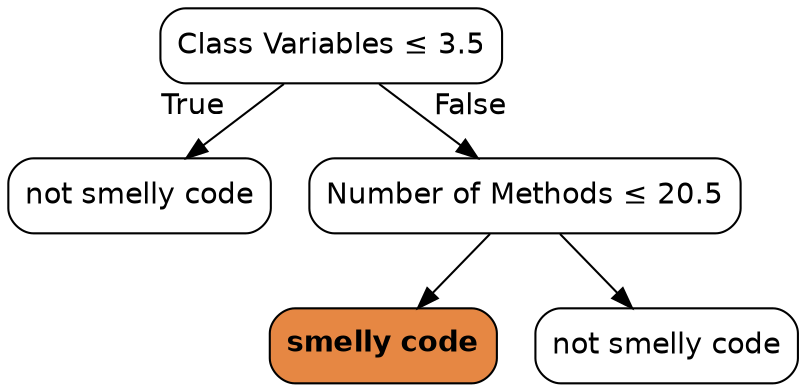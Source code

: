 digraph Tree {
node [color="black", fontname=helvetica, shape=box,  style="filled, rounded", fillcolor="#FFFFFF"];
edge [fontname=helvetica];
0 [label=<Class Variables &le; 3.5>];
1 [label=<not smelly code>];
0 -> 1  [headlabel="True", labelangle=45, labeldistance="2.5"];
2 [label=<Number of Methods &le; 20.5>];
0 -> 2  [headlabel="False", labelangle="-45", labeldistance="2.5"];
3 [label=<<b>smelly code</b>>, fillcolor="#e68743"];
2 -> 3;
4 [label=<not smelly code>];
2 -> 4;
}
